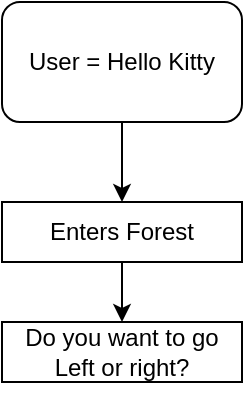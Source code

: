 <mxfile version="24.2.2" type="github">
  <diagram name="Page-1" id="5LlEbIMTyORBuogDaFjC">
    <mxGraphModel dx="1434" dy="780" grid="1" gridSize="10" guides="1" tooltips="1" connect="1" arrows="1" fold="1" page="1" pageScale="1" pageWidth="850" pageHeight="1100" math="0" shadow="0">
      <root>
        <mxCell id="0" />
        <mxCell id="1" parent="0" />
        <mxCell id="_NxTg8_wLGh0XsBcsqda-1" value="User = Hello Kitty" style="rounded=1;whiteSpace=wrap;html=1;" vertex="1" parent="1">
          <mxGeometry x="330" y="60" width="120" height="60" as="geometry" />
        </mxCell>
        <mxCell id="_NxTg8_wLGh0XsBcsqda-2" value="" style="endArrow=classic;html=1;rounded=0;exitX=0.5;exitY=1;exitDx=0;exitDy=0;" edge="1" parent="1" source="_NxTg8_wLGh0XsBcsqda-1" target="_NxTg8_wLGh0XsBcsqda-3">
          <mxGeometry width="50" height="50" relative="1" as="geometry">
            <mxPoint x="400" y="430" as="sourcePoint" />
            <mxPoint x="390" y="190" as="targetPoint" />
          </mxGeometry>
        </mxCell>
        <mxCell id="_NxTg8_wLGh0XsBcsqda-3" value="Enters Forest" style="rounded=0;whiteSpace=wrap;html=1;" vertex="1" parent="1">
          <mxGeometry x="330" y="160" width="120" height="30" as="geometry" />
        </mxCell>
        <mxCell id="_NxTg8_wLGh0XsBcsqda-4" value="" style="endArrow=classic;html=1;rounded=0;exitX=0.5;exitY=1;exitDx=0;exitDy=0;" edge="1" parent="1" source="_NxTg8_wLGh0XsBcsqda-3" target="_NxTg8_wLGh0XsBcsqda-5">
          <mxGeometry width="50" height="50" relative="1" as="geometry">
            <mxPoint x="400" y="430" as="sourcePoint" />
            <mxPoint x="390" y="220" as="targetPoint" />
          </mxGeometry>
        </mxCell>
        <mxCell id="_NxTg8_wLGh0XsBcsqda-5" value="Do you want to go Left or right?" style="rounded=0;whiteSpace=wrap;html=1;" vertex="1" parent="1">
          <mxGeometry x="330" y="220" width="120" height="30" as="geometry" />
        </mxCell>
        <mxCell id="_NxTg8_wLGh0XsBcsqda-6" style="edgeStyle=orthogonalEdgeStyle;rounded=0;orthogonalLoop=1;jettySize=auto;html=1;exitX=0.5;exitY=1;exitDx=0;exitDy=0;" edge="1" parent="1" source="_NxTg8_wLGh0XsBcsqda-5" target="_NxTg8_wLGh0XsBcsqda-5">
          <mxGeometry relative="1" as="geometry" />
        </mxCell>
      </root>
    </mxGraphModel>
  </diagram>
</mxfile>
